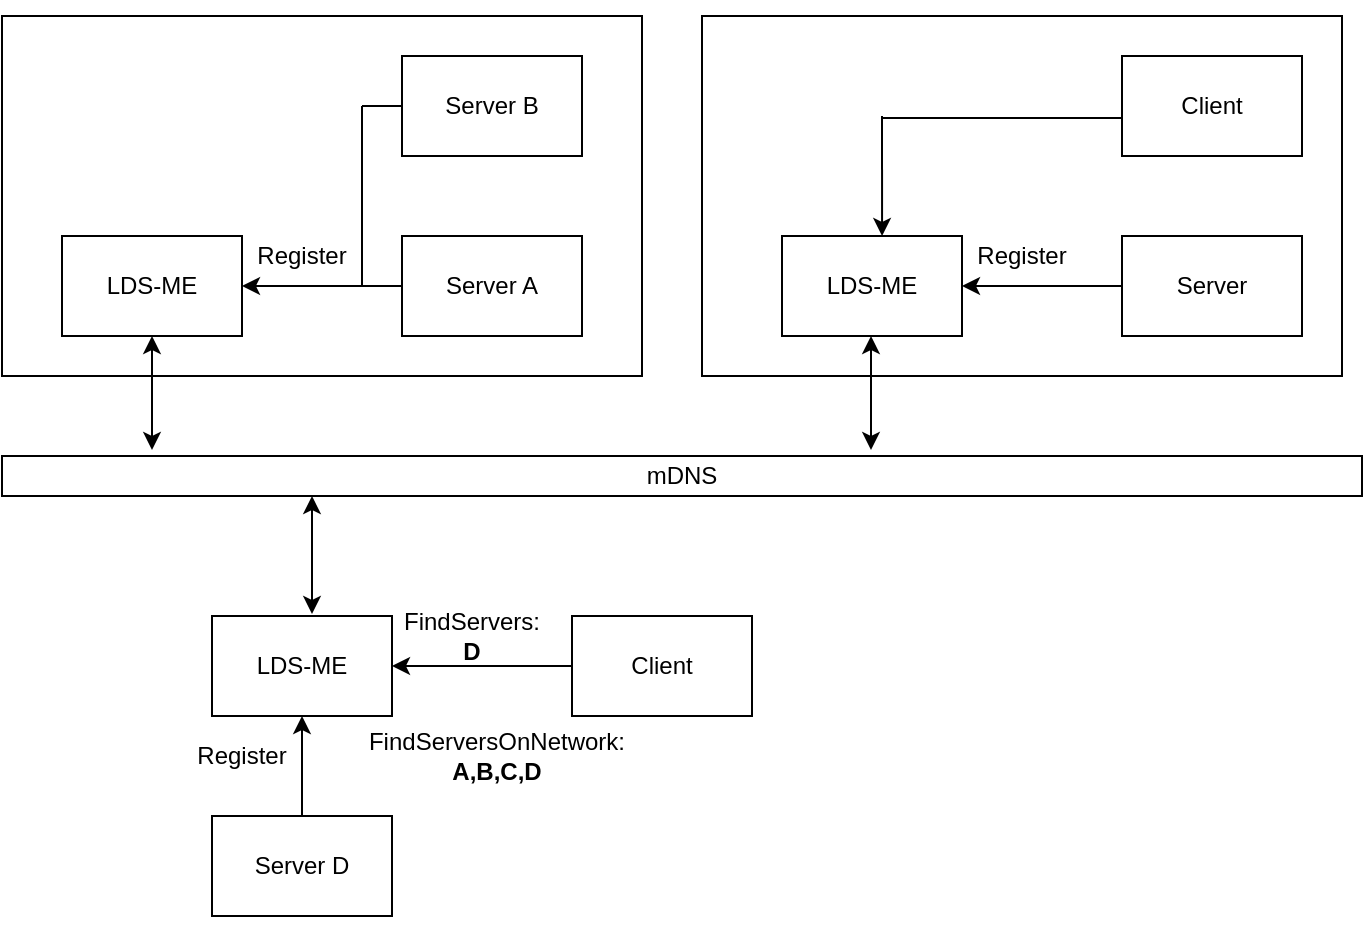 <mxfile version="14.5.1" type="github">
  <diagram id="oxk_tOpqfbq7FE2mUn5F" name="Page-1">
    <mxGraphModel dx="1024" dy="579" grid="1" gridSize="10" guides="1" tooltips="1" connect="1" arrows="1" fold="1" page="1" pageScale="1" pageWidth="850" pageHeight="1100" math="0" shadow="0">
      <root>
        <mxCell id="0" />
        <mxCell id="1" parent="0" />
        <mxCell id="Qxlry1pQBffcThutz0jx-37" value="" style="rounded=0;whiteSpace=wrap;html=1;" vertex="1" parent="1">
          <mxGeometry x="490" y="60" width="320" height="180" as="geometry" />
        </mxCell>
        <mxCell id="Qxlry1pQBffcThutz0jx-4" value="" style="rounded=0;whiteSpace=wrap;html=1;" vertex="1" parent="1">
          <mxGeometry x="140" y="60" width="320" height="180" as="geometry" />
        </mxCell>
        <mxCell id="Qxlry1pQBffcThutz0jx-1" value="LDS-ME" style="rounded=0;whiteSpace=wrap;html=1;" vertex="1" parent="1">
          <mxGeometry x="170" y="170" width="90" height="50" as="geometry" />
        </mxCell>
        <mxCell id="Qxlry1pQBffcThutz0jx-2" value="Server B" style="rounded=0;whiteSpace=wrap;html=1;" vertex="1" parent="1">
          <mxGeometry x="340" y="80" width="90" height="50" as="geometry" />
        </mxCell>
        <mxCell id="Qxlry1pQBffcThutz0jx-3" value="Server A" style="rounded=0;whiteSpace=wrap;html=1;" vertex="1" parent="1">
          <mxGeometry x="340" y="170" width="90" height="50" as="geometry" />
        </mxCell>
        <mxCell id="Qxlry1pQBffcThutz0jx-6" value="LDS-ME" style="rounded=0;whiteSpace=wrap;html=1;" vertex="1" parent="1">
          <mxGeometry x="530" y="170" width="90" height="50" as="geometry" />
        </mxCell>
        <mxCell id="Qxlry1pQBffcThutz0jx-7" value="Client" style="rounded=0;whiteSpace=wrap;html=1;" vertex="1" parent="1">
          <mxGeometry x="700" y="80" width="90" height="50" as="geometry" />
        </mxCell>
        <mxCell id="Qxlry1pQBffcThutz0jx-8" value="Server" style="rounded=0;whiteSpace=wrap;html=1;" vertex="1" parent="1">
          <mxGeometry x="700" y="170" width="90" height="50" as="geometry" />
        </mxCell>
        <mxCell id="Qxlry1pQBffcThutz0jx-10" value="LDS-ME" style="rounded=0;whiteSpace=wrap;html=1;" vertex="1" parent="1">
          <mxGeometry x="245" y="360" width="90" height="50" as="geometry" />
        </mxCell>
        <mxCell id="Qxlry1pQBffcThutz0jx-11" value="Server D" style="rounded=0;whiteSpace=wrap;html=1;" vertex="1" parent="1">
          <mxGeometry x="245" y="460" width="90" height="50" as="geometry" />
        </mxCell>
        <mxCell id="Qxlry1pQBffcThutz0jx-12" value="Client" style="rounded=0;whiteSpace=wrap;html=1;" vertex="1" parent="1">
          <mxGeometry x="425" y="360" width="90" height="50" as="geometry" />
        </mxCell>
        <mxCell id="Qxlry1pQBffcThutz0jx-13" value="mDNS" style="rounded=0;whiteSpace=wrap;html=1;" vertex="1" parent="1">
          <mxGeometry x="140" y="280" width="680" height="20" as="geometry" />
        </mxCell>
        <mxCell id="Qxlry1pQBffcThutz0jx-14" style="edgeStyle=orthogonalEdgeStyle;rounded=0;orthogonalLoop=1;jettySize=auto;html=1;exitX=0.5;exitY=1;exitDx=0;exitDy=0;" edge="1" parent="1" source="Qxlry1pQBffcThutz0jx-11" target="Qxlry1pQBffcThutz0jx-11">
          <mxGeometry relative="1" as="geometry" />
        </mxCell>
        <mxCell id="Qxlry1pQBffcThutz0jx-17" value="" style="endArrow=classic;html=1;exitX=0;exitY=0.5;exitDx=0;exitDy=0;entryX=1;entryY=0.5;entryDx=0;entryDy=0;" edge="1" parent="1" source="Qxlry1pQBffcThutz0jx-3" target="Qxlry1pQBffcThutz0jx-1">
          <mxGeometry width="50" height="50" relative="1" as="geometry">
            <mxPoint x="400" y="320" as="sourcePoint" />
            <mxPoint x="450" y="270" as="targetPoint" />
          </mxGeometry>
        </mxCell>
        <mxCell id="Qxlry1pQBffcThutz0jx-18" value="" style="endArrow=none;html=1;exitX=0;exitY=0.5;exitDx=0;exitDy=0;" edge="1" parent="1" source="Qxlry1pQBffcThutz0jx-2">
          <mxGeometry width="50" height="50" relative="1" as="geometry">
            <mxPoint x="400" y="320" as="sourcePoint" />
            <mxPoint x="320" y="105" as="targetPoint" />
          </mxGeometry>
        </mxCell>
        <mxCell id="Qxlry1pQBffcThutz0jx-19" value="" style="endArrow=none;html=1;" edge="1" parent="1">
          <mxGeometry width="50" height="50" relative="1" as="geometry">
            <mxPoint x="320" y="195" as="sourcePoint" />
            <mxPoint x="320" y="105" as="targetPoint" />
          </mxGeometry>
        </mxCell>
        <mxCell id="Qxlry1pQBffcThutz0jx-20" value="Register" style="text;html=1;strokeColor=none;fillColor=none;align=center;verticalAlign=middle;whiteSpace=wrap;rounded=0;" vertex="1" parent="1">
          <mxGeometry x="270" y="170" width="40" height="20" as="geometry" />
        </mxCell>
        <mxCell id="Qxlry1pQBffcThutz0jx-21" value="" style="endArrow=classic;html=1;exitX=0;exitY=0.5;exitDx=0;exitDy=0;entryX=1;entryY=0.5;entryDx=0;entryDy=0;" edge="1" parent="1">
          <mxGeometry width="50" height="50" relative="1" as="geometry">
            <mxPoint x="700" y="195" as="sourcePoint" />
            <mxPoint x="620.0" y="195" as="targetPoint" />
          </mxGeometry>
        </mxCell>
        <mxCell id="Qxlry1pQBffcThutz0jx-22" value="Register" style="text;html=1;strokeColor=none;fillColor=none;align=center;verticalAlign=middle;whiteSpace=wrap;rounded=0;" vertex="1" parent="1">
          <mxGeometry x="630" y="170" width="40" height="20" as="geometry" />
        </mxCell>
        <mxCell id="Qxlry1pQBffcThutz0jx-29" value="" style="endArrow=classic;html=1;" edge="1" parent="1">
          <mxGeometry width="50" height="50" relative="1" as="geometry">
            <mxPoint x="540" y="60" as="sourcePoint" />
            <mxPoint x="540" y="60" as="targetPoint" />
          </mxGeometry>
        </mxCell>
        <mxCell id="Qxlry1pQBffcThutz0jx-35" value="" style="endArrow=none;html=1;entryX=-0.002;entryY=0.621;entryDx=0;entryDy=0;entryPerimeter=0;" edge="1" parent="1" target="Qxlry1pQBffcThutz0jx-7">
          <mxGeometry width="50" height="50" relative="1" as="geometry">
            <mxPoint x="580" y="111" as="sourcePoint" />
            <mxPoint x="610" y="80" as="targetPoint" />
          </mxGeometry>
        </mxCell>
        <mxCell id="Qxlry1pQBffcThutz0jx-36" value="" style="endArrow=classic;html=1;entryX=0.556;entryY=0;entryDx=0;entryDy=0;entryPerimeter=0;" edge="1" parent="1" target="Qxlry1pQBffcThutz0jx-6">
          <mxGeometry width="50" height="50" relative="1" as="geometry">
            <mxPoint x="580" y="110" as="sourcePoint" />
            <mxPoint x="670" y="120" as="targetPoint" />
          </mxGeometry>
        </mxCell>
        <mxCell id="Qxlry1pQBffcThutz0jx-38" value="" style="endArrow=classic;startArrow=classic;html=1;entryX=0.5;entryY=1;entryDx=0;entryDy=0;" edge="1" parent="1" target="Qxlry1pQBffcThutz0jx-1">
          <mxGeometry width="50" height="50" relative="1" as="geometry">
            <mxPoint x="215" y="277" as="sourcePoint" />
            <mxPoint x="570" y="200" as="targetPoint" />
          </mxGeometry>
        </mxCell>
        <mxCell id="Qxlry1pQBffcThutz0jx-39" value="" style="endArrow=classic;startArrow=classic;html=1;entryX=0.5;entryY=1;entryDx=0;entryDy=0;" edge="1" parent="1">
          <mxGeometry width="50" height="50" relative="1" as="geometry">
            <mxPoint x="574.5" y="277" as="sourcePoint" />
            <mxPoint x="574.5" y="220" as="targetPoint" />
          </mxGeometry>
        </mxCell>
        <mxCell id="Qxlry1pQBffcThutz0jx-40" value="" style="endArrow=classic;startArrow=classic;html=1;" edge="1" parent="1">
          <mxGeometry width="50" height="50" relative="1" as="geometry">
            <mxPoint x="295" y="359" as="sourcePoint" />
            <mxPoint x="295" y="300" as="targetPoint" />
          </mxGeometry>
        </mxCell>
        <mxCell id="Qxlry1pQBffcThutz0jx-41" value="" style="endArrow=classic;html=1;exitX=0;exitY=0.5;exitDx=0;exitDy=0;entryX=1;entryY=0.5;entryDx=0;entryDy=0;" edge="1" parent="1" source="Qxlry1pQBffcThutz0jx-12" target="Qxlry1pQBffcThutz0jx-10">
          <mxGeometry width="50" height="50" relative="1" as="geometry">
            <mxPoint x="385" y="270" as="sourcePoint" />
            <mxPoint x="435" y="220" as="targetPoint" />
          </mxGeometry>
        </mxCell>
        <mxCell id="Qxlry1pQBffcThutz0jx-42" value="" style="endArrow=classic;html=1;exitX=0.5;exitY=0;exitDx=0;exitDy=0;" edge="1" parent="1" source="Qxlry1pQBffcThutz0jx-11" target="Qxlry1pQBffcThutz0jx-10">
          <mxGeometry width="50" height="50" relative="1" as="geometry">
            <mxPoint x="385" y="270" as="sourcePoint" />
            <mxPoint x="435" y="220" as="targetPoint" />
          </mxGeometry>
        </mxCell>
        <mxCell id="Qxlry1pQBffcThutz0jx-43" value="Register" style="text;html=1;strokeColor=none;fillColor=none;align=center;verticalAlign=middle;whiteSpace=wrap;rounded=0;" vertex="1" parent="1">
          <mxGeometry x="240" y="420" width="40" height="20" as="geometry" />
        </mxCell>
        <mxCell id="Qxlry1pQBffcThutz0jx-46" value="FindServers: &lt;b&gt;D&lt;/b&gt;" style="text;html=1;strokeColor=none;fillColor=none;align=center;verticalAlign=middle;whiteSpace=wrap;rounded=0;" vertex="1" parent="1">
          <mxGeometry x="350" y="360" width="50" height="20" as="geometry" />
        </mxCell>
        <mxCell id="Qxlry1pQBffcThutz0jx-47" value="FindServersOnNetwork:&lt;br&gt;&lt;b&gt;A,B,C,D&lt;/b&gt;" style="text;html=1;strokeColor=none;fillColor=none;align=center;verticalAlign=middle;whiteSpace=wrap;rounded=0;" vertex="1" parent="1">
          <mxGeometry x="315" y="420" width="145" height="20" as="geometry" />
        </mxCell>
      </root>
    </mxGraphModel>
  </diagram>
</mxfile>
